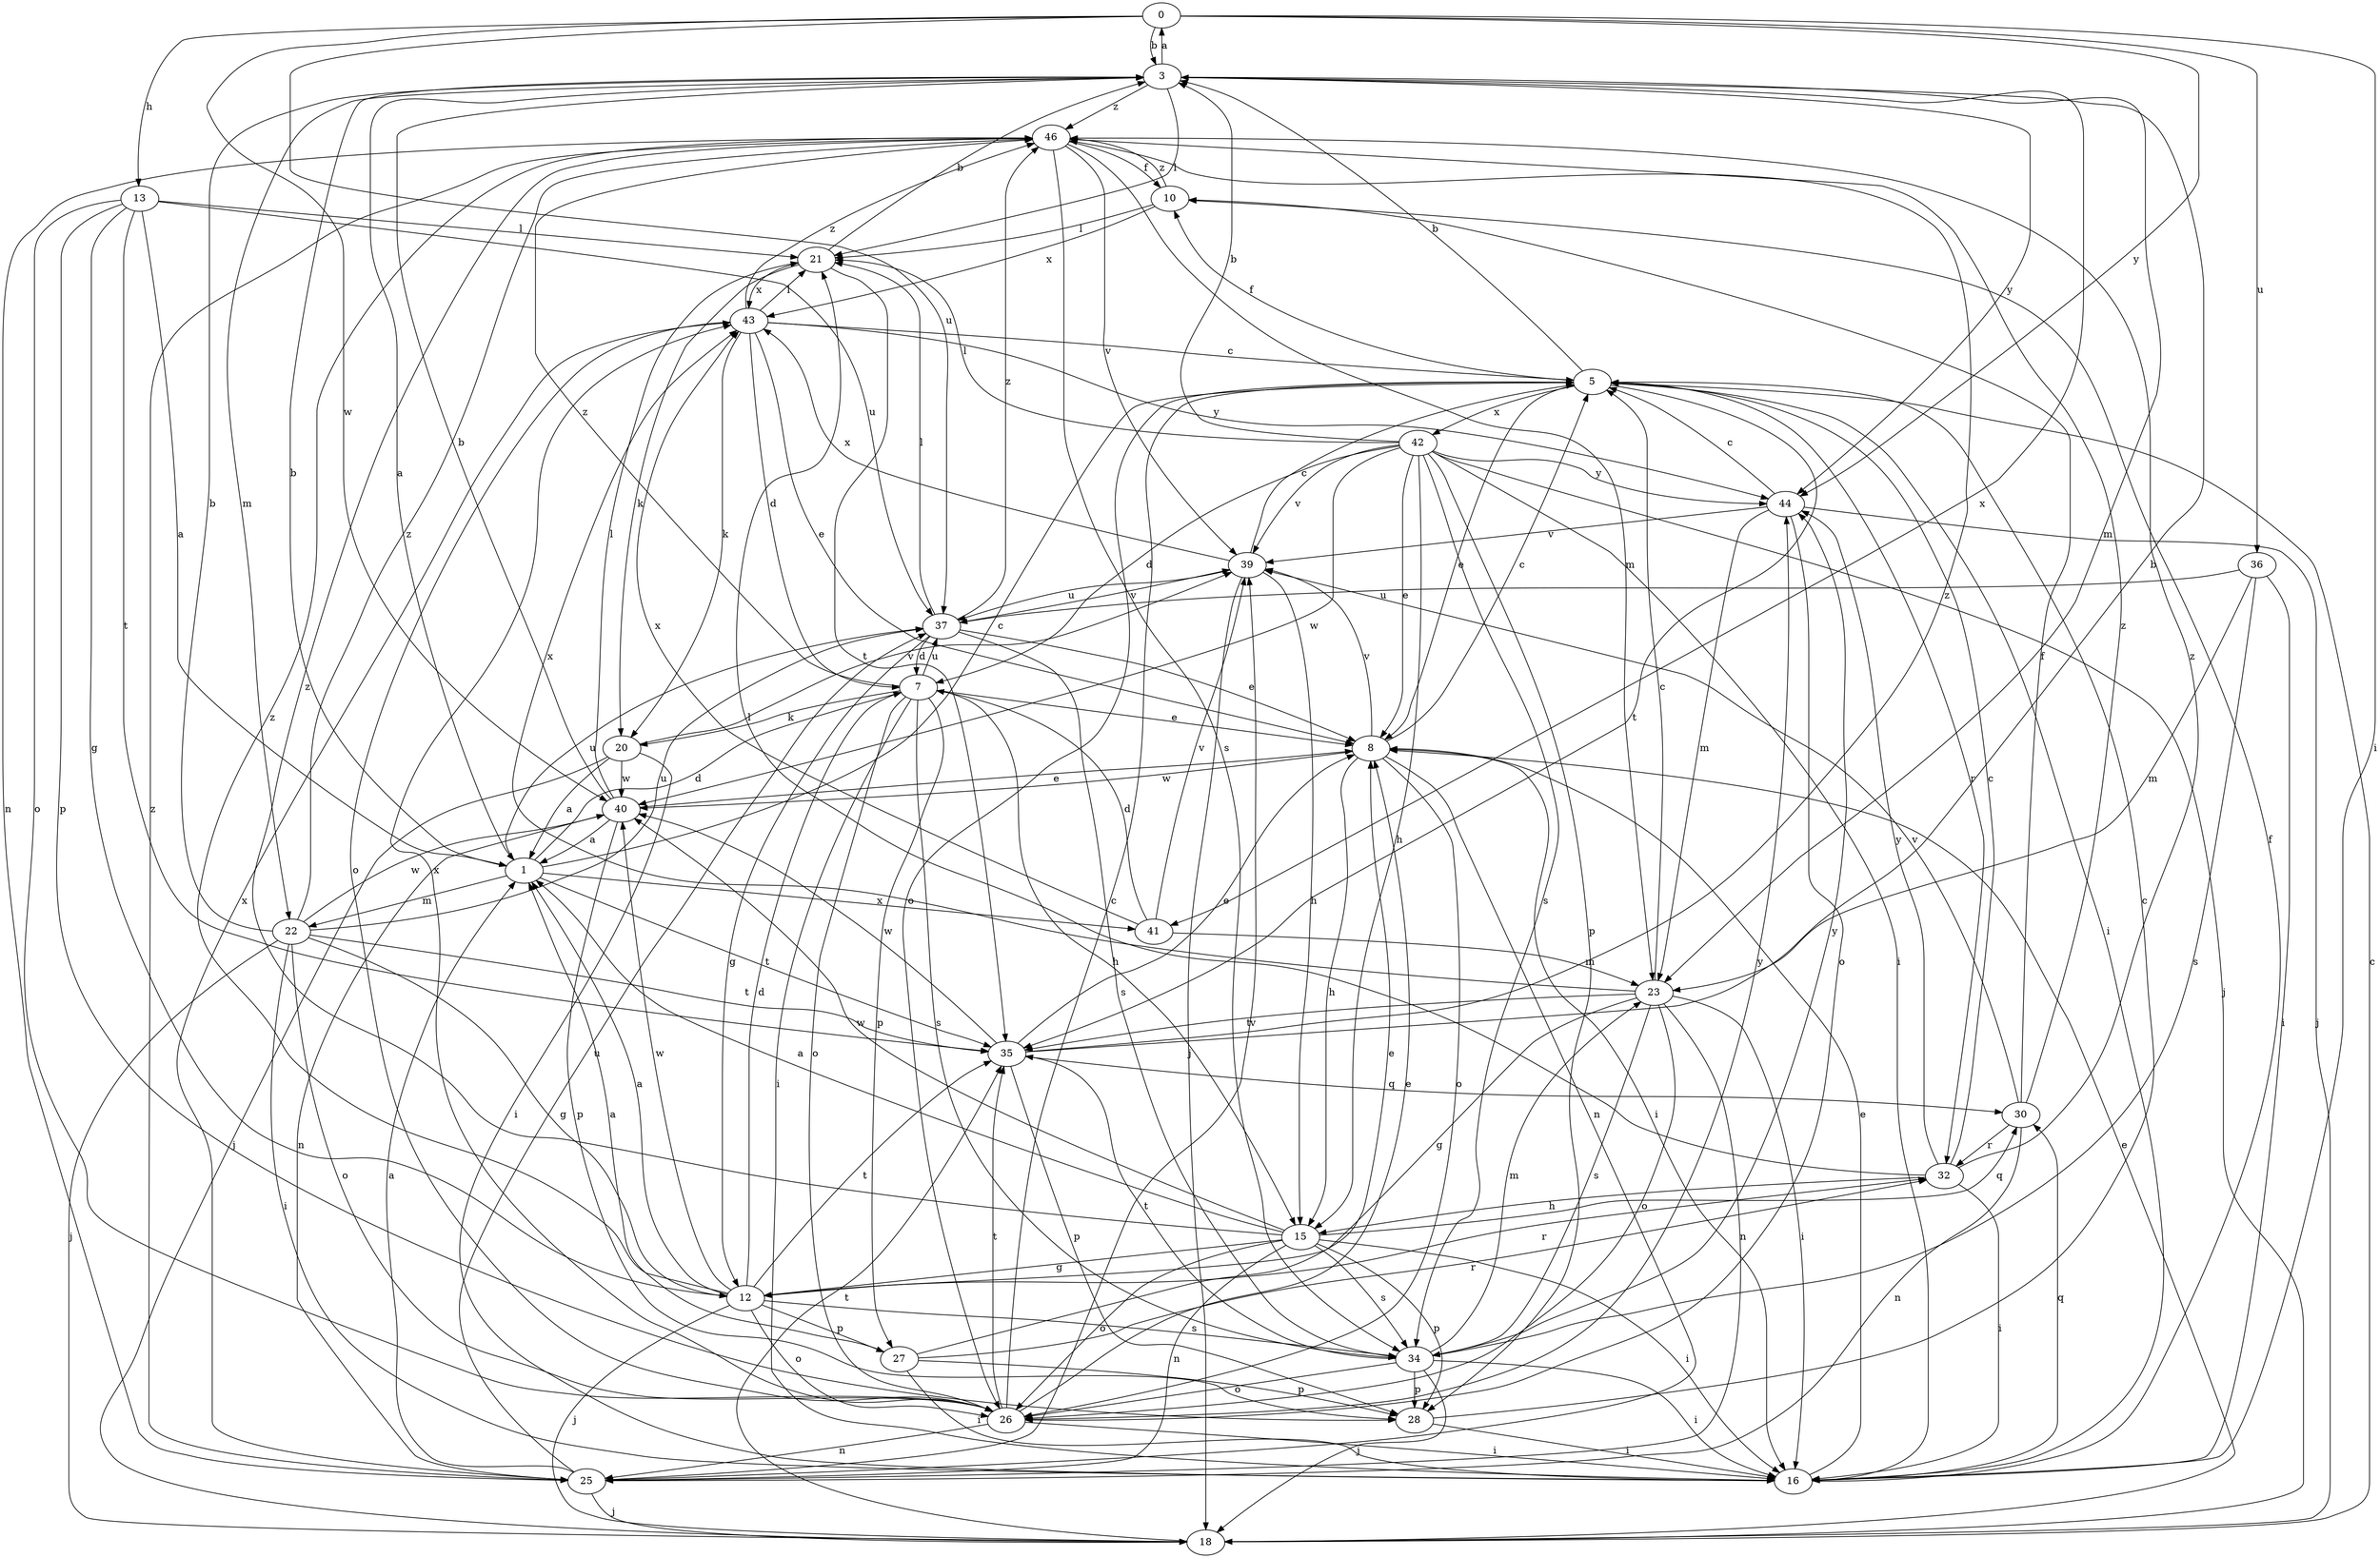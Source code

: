 strict digraph  {
0;
1;
3;
5;
7;
8;
10;
12;
13;
15;
16;
18;
20;
21;
22;
23;
25;
26;
27;
28;
30;
32;
34;
35;
36;
37;
39;
40;
41;
42;
43;
44;
46;
0 -> 3  [label=b];
0 -> 13  [label=h];
0 -> 16  [label=i];
0 -> 36  [label=u];
0 -> 37  [label=u];
0 -> 40  [label=w];
0 -> 44  [label=y];
1 -> 3  [label=b];
1 -> 5  [label=c];
1 -> 7  [label=d];
1 -> 22  [label=m];
1 -> 35  [label=t];
1 -> 37  [label=u];
1 -> 41  [label=x];
3 -> 0  [label=a];
3 -> 1  [label=a];
3 -> 21  [label=l];
3 -> 22  [label=m];
3 -> 23  [label=m];
3 -> 41  [label=x];
3 -> 44  [label=y];
3 -> 46  [label=z];
5 -> 3  [label=b];
5 -> 8  [label=e];
5 -> 10  [label=f];
5 -> 16  [label=i];
5 -> 26  [label=o];
5 -> 32  [label=r];
5 -> 35  [label=t];
5 -> 42  [label=x];
7 -> 8  [label=e];
7 -> 15  [label=h];
7 -> 16  [label=i];
7 -> 20  [label=k];
7 -> 26  [label=o];
7 -> 27  [label=p];
7 -> 34  [label=s];
7 -> 37  [label=u];
7 -> 46  [label=z];
8 -> 5  [label=c];
8 -> 15  [label=h];
8 -> 16  [label=i];
8 -> 25  [label=n];
8 -> 26  [label=o];
8 -> 39  [label=v];
8 -> 40  [label=w];
10 -> 21  [label=l];
10 -> 43  [label=x];
10 -> 46  [label=z];
12 -> 1  [label=a];
12 -> 7  [label=d];
12 -> 18  [label=j];
12 -> 26  [label=o];
12 -> 27  [label=p];
12 -> 32  [label=r];
12 -> 34  [label=s];
12 -> 35  [label=t];
12 -> 40  [label=w];
12 -> 46  [label=z];
13 -> 1  [label=a];
13 -> 12  [label=g];
13 -> 21  [label=l];
13 -> 26  [label=o];
13 -> 28  [label=p];
13 -> 35  [label=t];
13 -> 37  [label=u];
15 -> 1  [label=a];
15 -> 12  [label=g];
15 -> 16  [label=i];
15 -> 25  [label=n];
15 -> 26  [label=o];
15 -> 28  [label=p];
15 -> 30  [label=q];
15 -> 34  [label=s];
15 -> 40  [label=w];
15 -> 46  [label=z];
16 -> 8  [label=e];
16 -> 10  [label=f];
16 -> 30  [label=q];
18 -> 5  [label=c];
18 -> 8  [label=e];
18 -> 35  [label=t];
20 -> 1  [label=a];
20 -> 16  [label=i];
20 -> 18  [label=j];
20 -> 39  [label=v];
20 -> 40  [label=w];
21 -> 3  [label=b];
21 -> 20  [label=k];
21 -> 35  [label=t];
21 -> 43  [label=x];
22 -> 3  [label=b];
22 -> 12  [label=g];
22 -> 16  [label=i];
22 -> 18  [label=j];
22 -> 26  [label=o];
22 -> 35  [label=t];
22 -> 37  [label=u];
22 -> 40  [label=w];
22 -> 46  [label=z];
23 -> 5  [label=c];
23 -> 12  [label=g];
23 -> 16  [label=i];
23 -> 25  [label=n];
23 -> 26  [label=o];
23 -> 34  [label=s];
23 -> 35  [label=t];
23 -> 43  [label=x];
25 -> 1  [label=a];
25 -> 18  [label=j];
25 -> 37  [label=u];
25 -> 39  [label=v];
25 -> 43  [label=x];
25 -> 46  [label=z];
26 -> 5  [label=c];
26 -> 8  [label=e];
26 -> 16  [label=i];
26 -> 25  [label=n];
26 -> 35  [label=t];
26 -> 43  [label=x];
26 -> 44  [label=y];
27 -> 1  [label=a];
27 -> 8  [label=e];
27 -> 16  [label=i];
27 -> 28  [label=p];
27 -> 32  [label=r];
28 -> 5  [label=c];
28 -> 16  [label=i];
30 -> 10  [label=f];
30 -> 25  [label=n];
30 -> 32  [label=r];
30 -> 39  [label=v];
30 -> 46  [label=z];
32 -> 5  [label=c];
32 -> 15  [label=h];
32 -> 16  [label=i];
32 -> 21  [label=l];
32 -> 44  [label=y];
32 -> 46  [label=z];
34 -> 16  [label=i];
34 -> 18  [label=j];
34 -> 23  [label=m];
34 -> 26  [label=o];
34 -> 28  [label=p];
34 -> 35  [label=t];
34 -> 44  [label=y];
35 -> 3  [label=b];
35 -> 8  [label=e];
35 -> 28  [label=p];
35 -> 30  [label=q];
35 -> 40  [label=w];
35 -> 46  [label=z];
36 -> 16  [label=i];
36 -> 23  [label=m];
36 -> 34  [label=s];
36 -> 37  [label=u];
37 -> 7  [label=d];
37 -> 8  [label=e];
37 -> 12  [label=g];
37 -> 21  [label=l];
37 -> 34  [label=s];
37 -> 39  [label=v];
37 -> 46  [label=z];
39 -> 5  [label=c];
39 -> 15  [label=h];
39 -> 18  [label=j];
39 -> 37  [label=u];
39 -> 43  [label=x];
40 -> 1  [label=a];
40 -> 3  [label=b];
40 -> 8  [label=e];
40 -> 21  [label=l];
40 -> 25  [label=n];
40 -> 28  [label=p];
41 -> 7  [label=d];
41 -> 23  [label=m];
41 -> 39  [label=v];
41 -> 43  [label=x];
42 -> 3  [label=b];
42 -> 7  [label=d];
42 -> 8  [label=e];
42 -> 15  [label=h];
42 -> 16  [label=i];
42 -> 18  [label=j];
42 -> 21  [label=l];
42 -> 28  [label=p];
42 -> 34  [label=s];
42 -> 39  [label=v];
42 -> 40  [label=w];
42 -> 44  [label=y];
43 -> 5  [label=c];
43 -> 7  [label=d];
43 -> 8  [label=e];
43 -> 20  [label=k];
43 -> 21  [label=l];
43 -> 26  [label=o];
43 -> 44  [label=y];
43 -> 46  [label=z];
44 -> 5  [label=c];
44 -> 18  [label=j];
44 -> 23  [label=m];
44 -> 26  [label=o];
44 -> 39  [label=v];
46 -> 10  [label=f];
46 -> 23  [label=m];
46 -> 25  [label=n];
46 -> 34  [label=s];
46 -> 39  [label=v];
}
